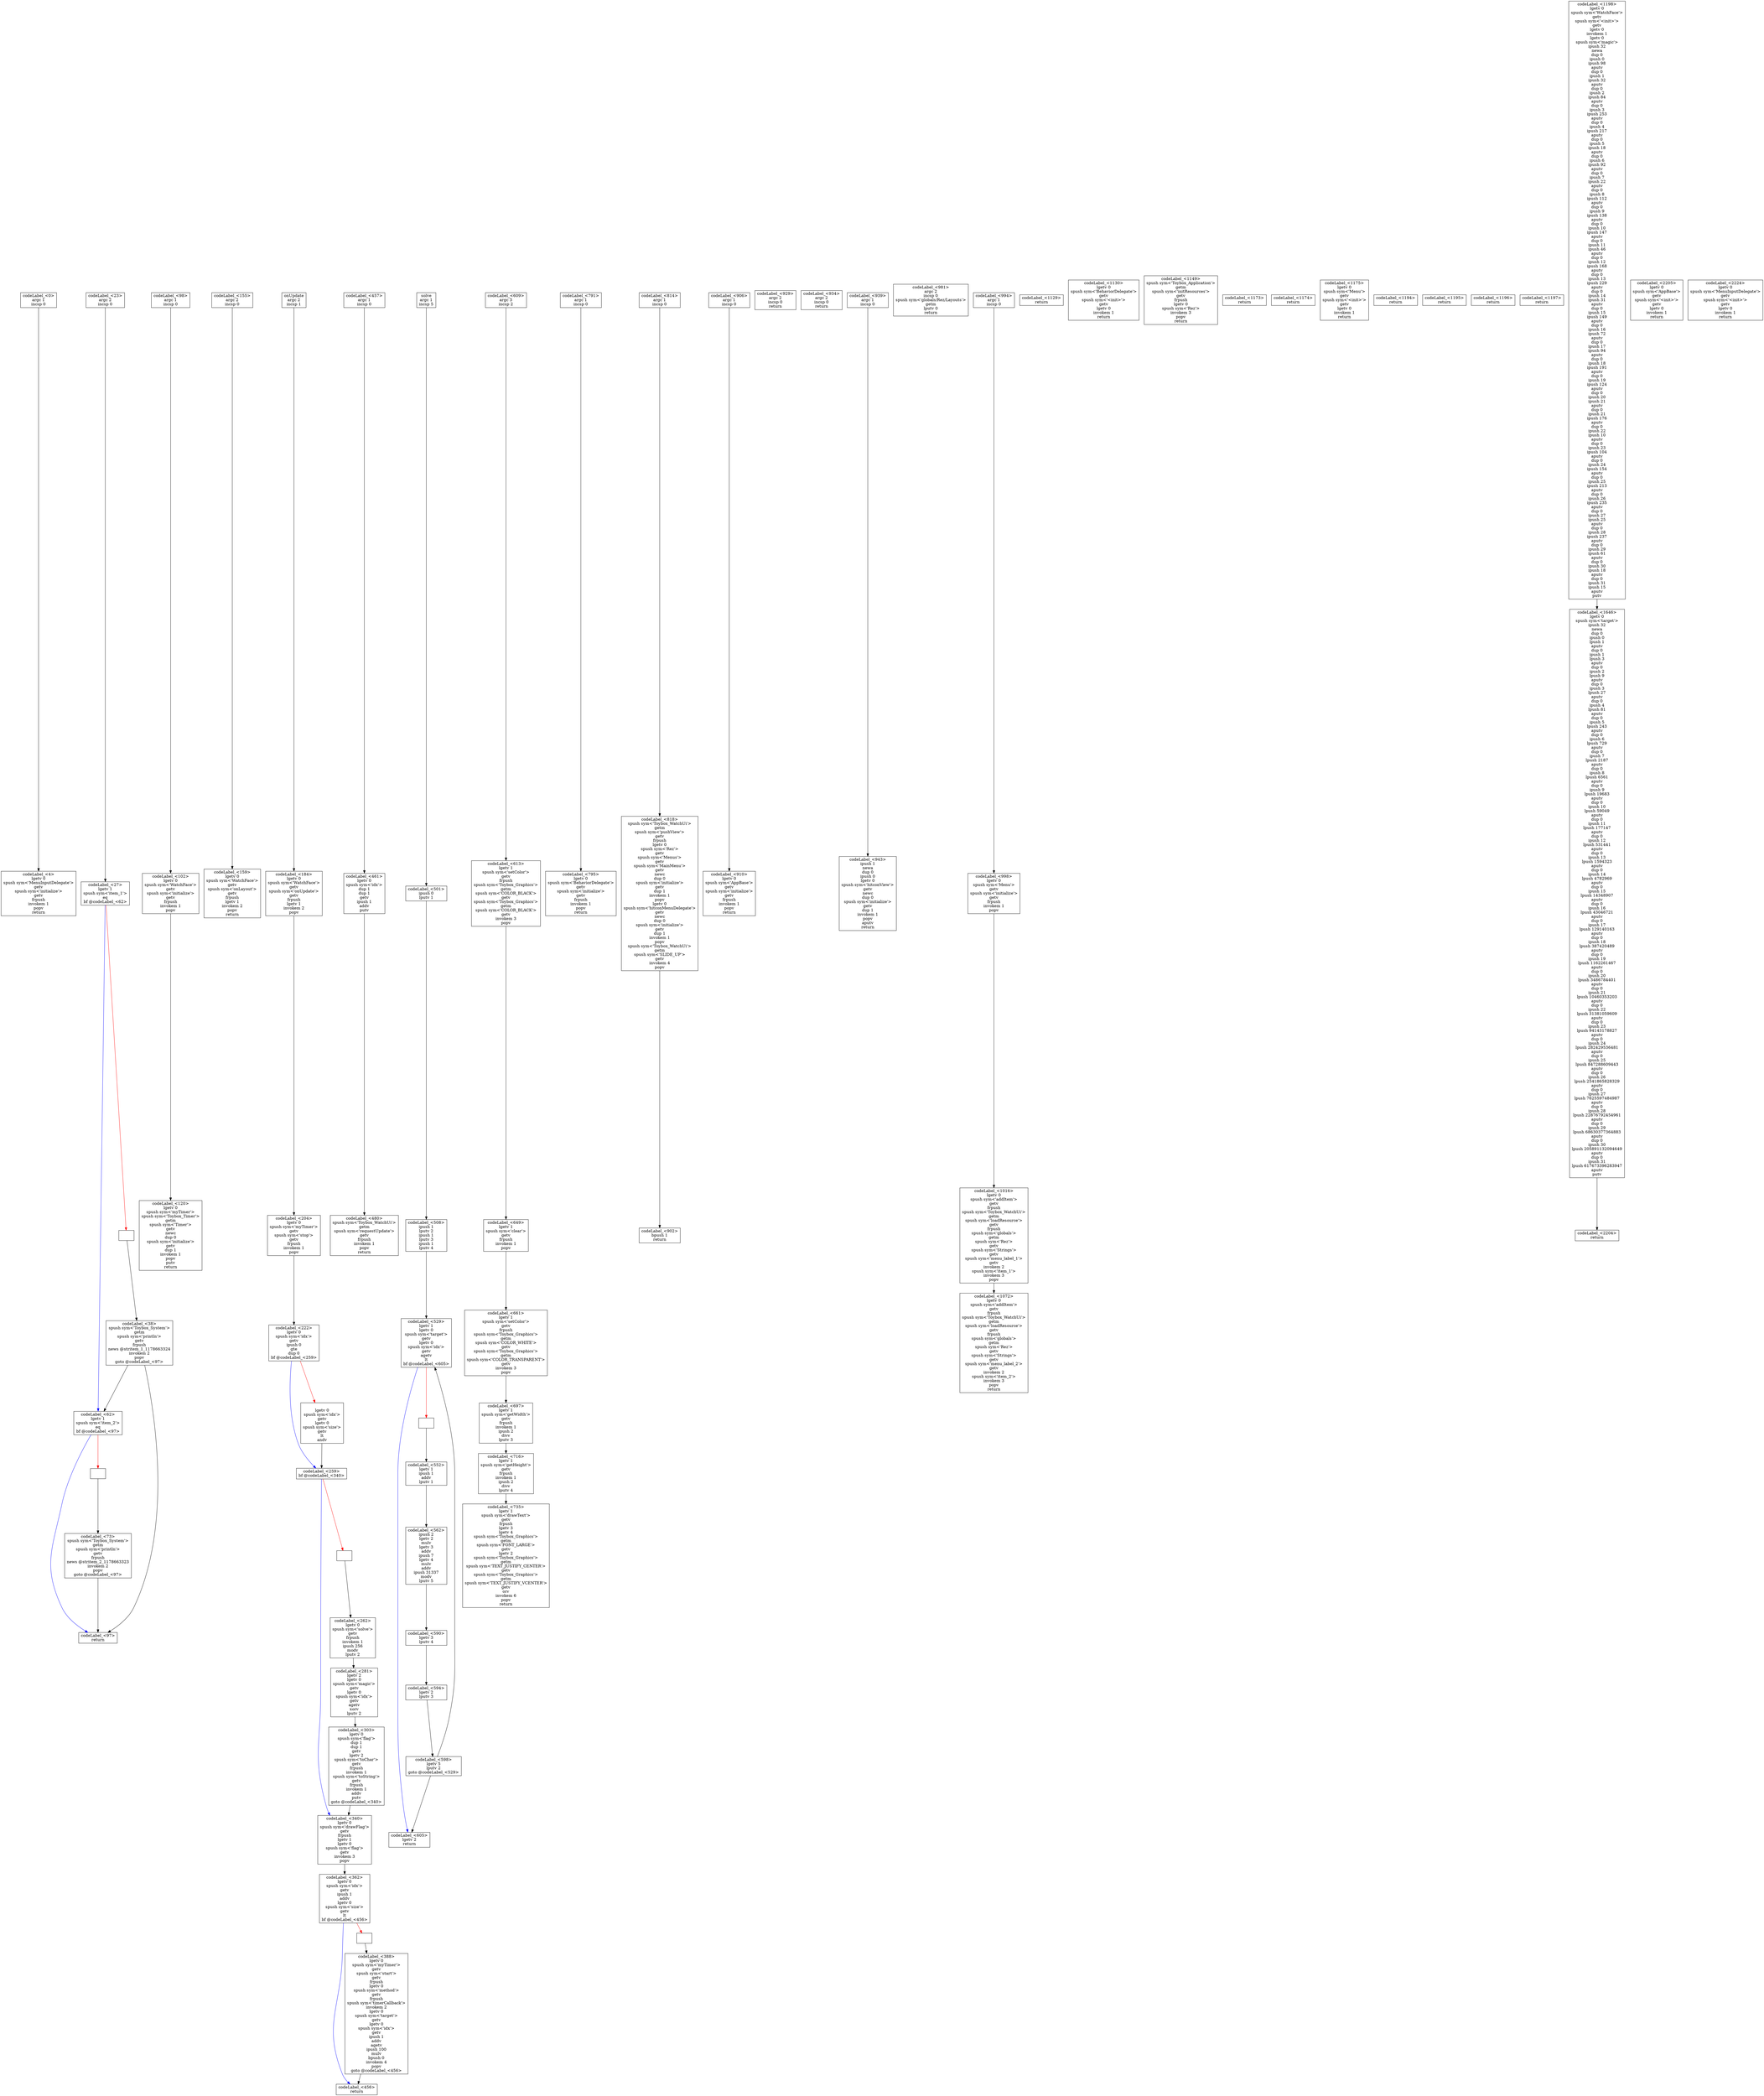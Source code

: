 strict digraph "" {
	node [label="\N"];
	"codeLabel_<0>"	 [id="codeLabel_<0>",
		label="codeLabel_<0>
argc 1
incsp 0",
		shape=box];
	"codeLabel_<4>"	 [id="codeLabel_<4>",
		label="codeLabel_<4>
lgetv 0
spush sym<'MenuInputDelegate'>
getv
spush sym<'initialize'>
getv
frpush
invokem 1
popv
return",
		shape=box];
	"codeLabel_<0>" -> "codeLabel_<4>";
	"codeLabel_<23>"	 [id="codeLabel_<23>",
		label="codeLabel_<23>
argc 2
incsp 0",
		shape=box];
	"codeLabel_<27>"	 [id="codeLabel_<27>",
		label="codeLabel_<27>
lgetv 1
spush sym<'item_1'>
eq
bf @codeLabel_<62>",
		shape=box];
	"codeLabel_<23>" -> "codeLabel_<27>";
	"codeLabel_<62>"	 [id="codeLabel_<62>",
		label="codeLabel_<62>
lgetv 1
spush sym<'item_2'>
eq
bf @codeLabel_<97>",
		shape=box];
	"codeLabel_<27>" -> "codeLabel_<62>"	 [color=blue];
	"dummycodeLabel_<27>"	 [id="dummycodeLabel_<27>",
		label="",
		shape=box];
	"codeLabel_<27>" -> "dummycodeLabel_<27>"	 [color=red];
	"codeLabel_<97>"	 [id="codeLabel_<97>",
		label="codeLabel_<97>
return",
		shape=box];
	"codeLabel_<62>" -> "codeLabel_<97>"	 [color=blue];
	"dummycodeLabel_<62>"	 [id="dummycodeLabel_<62>",
		label="",
		shape=box];
	"codeLabel_<62>" -> "dummycodeLabel_<62>"	 [color=red];
	"codeLabel_<38>"	 [id="codeLabel_<38>",
		label="codeLabel_<38>
spush sym<'Toybox_System'>
getm
spush sym<'println'>
getv
frpush
news @stritem_1_1178663324
invokem 2
popv
goto @\
codeLabel_<97>",
		shape=box];
	"dummycodeLabel_<27>" -> "codeLabel_<38>";
	"codeLabel_<38>" -> "codeLabel_<62>";
	"codeLabel_<38>" -> "codeLabel_<97>"	 [color=black];
	"codeLabel_<73>"	 [id="codeLabel_<73>",
		label="codeLabel_<73>
spush sym<'Toybox_System'>
getm
spush sym<'println'>
getv
frpush
news @stritem_2_1178663323
invokem 2
popv
goto @\
codeLabel_<97>",
		shape=box];
	"dummycodeLabel_<62>" -> "codeLabel_<73>";
	"codeLabel_<73>" -> "codeLabel_<97>"	 [color=black];
	"codeLabel_<98>"	 [id="codeLabel_<98>",
		label="codeLabel_<98>
argc 1
incsp 0",
		shape=box];
	"codeLabel_<102>"	 [id="codeLabel_<102>",
		label="codeLabel_<102>
lgetv 0
spush sym<'WatchFace'>
getv
spush sym<'initialize'>
getv
frpush
invokem 1
popv",
		shape=box];
	"codeLabel_<98>" -> "codeLabel_<102>";
	"codeLabel_<120>"	 [id="codeLabel_<120>",
		label="codeLabel_<120>
lgetv 0
spush sym<'myTimer'>
spush sym<'Toybox_Timer'>
getm
spush sym<'Timer'>
getv
newc
dup 0
spush sym<'initialize'>
\
getv
dup 1
invokem 1
popv
putv
return",
		shape=box];
	"codeLabel_<102>" -> "codeLabel_<120>";
	"codeLabel_<155>"	 [id="codeLabel_<155>",
		label="codeLabel_<155>
argc 2
incsp 0",
		shape=box];
	"codeLabel_<159>"	 [id="codeLabel_<159>",
		label="codeLabel_<159>
lgetv 0
spush sym<'WatchFace'>
getv
spush sym<'onLayout'>
getv
frpush
lgetv 1
invokem 2
popv
return",
		shape=box];
	"codeLabel_<155>" -> "codeLabel_<159>";
	"onUpdate"	 [id="onUpdate",
		label="onUpdate
argc 2
incsp 1",
		shape=box];
	"codeLabel_<184>"	 [id="codeLabel_<184>",
		label="codeLabel_<184>
lgetv 0
spush sym<'WatchFace'>
getv
spush sym<'onUpdate'>
getv
frpush
lgetv 1
invokem 2
popv",
		shape=box];
	"onUpdate" -> "codeLabel_<184>";
	"codeLabel_<204>"	 [id="codeLabel_<204>",
		label="codeLabel_<204>
lgetv 0
spush sym<'myTimer'>
getv
spush sym<'stop'>
getv
frpush
invokem 1
popv",
		shape=box];
	"codeLabel_<184>" -> "codeLabel_<204>";
	"codeLabel_<222>"	 [id="codeLabel_<222>",
		label="codeLabel_<222>
lgetv 0
spush sym<'idx'>
getv
ipush 0
gte
dup 0
bf @codeLabel_<259>",
		shape=box];
	"codeLabel_<204>" -> "codeLabel_<222>";
	"codeLabel_<259>"	 [id="codeLabel_<259>",
		label="codeLabel_<259>
bf @codeLabel_<340>",
		shape=box];
	"codeLabel_<222>" -> "codeLabel_<259>"	 [color=blue];
	"dummycodeLabel_<222>"	 [id="dummycodeLabel_<222>",
		label="
lgetv 0
spush sym<'idx'>
getv
lgetv 0
spush sym<'size'>
getv
lt
andv",
		shape=box];
	"codeLabel_<222>" -> "dummycodeLabel_<222>"	 [color=red];
	"codeLabel_<340>"	 [id="codeLabel_<340>",
		label="codeLabel_<340>
lgetv 0
spush sym<'drawFlag'>
getv
frpush
lgetv 1
lgetv 0
spush sym<'flag'>
getv
invokem 3
popv",
		shape=box];
	"codeLabel_<259>" -> "codeLabel_<340>"	 [color=blue];
	"dummycodeLabel_<259>"	 [id="dummycodeLabel_<259>",
		label="",
		shape=box];
	"codeLabel_<259>" -> "dummycodeLabel_<259>"	 [color=red];
	"dummycodeLabel_<222>" -> "codeLabel_<259>";
	"codeLabel_<362>"	 [id="codeLabel_<362>",
		label="codeLabel_<362>
lgetv 0
spush sym<'idx'>
getv
ipush 1
addv
lgetv 0
spush sym<'size'>
getv
lt
bf @codeLabel_<456>",
		shape=box];
	"codeLabel_<340>" -> "codeLabel_<362>";
	"codeLabel_<262>"	 [id="codeLabel_<262>",
		label="codeLabel_<262>
lgetv 0
spush sym<'solve'>
getv
frpush
invokem 1
ipush 256
modv
lputv 2",
		shape=box];
	"dummycodeLabel_<259>" -> "codeLabel_<262>";
	"codeLabel_<281>"	 [id="codeLabel_<281>",
		label="codeLabel_<281>
lgetv 2
lgetv 0
spush sym<'magic'>
getv
lgetv 0
spush sym<'idx'>
getv
agetv
xorv
lputv 2",
		shape=box];
	"codeLabel_<262>" -> "codeLabel_<281>";
	"codeLabel_<303>"	 [id="codeLabel_<303>",
		label="codeLabel_<303>
lgetv 0
spush sym<'flag'>
dup 1
dup 1
getv
lgetv 2
spush sym<'toChar'>
getv
frpush
invokem 1
spush sym<'toString'>
\
getv
frpush
invokem 1
addv
putv
goto @codeLabel_<340>",
		shape=box];
	"codeLabel_<281>" -> "codeLabel_<303>";
	"codeLabel_<303>" -> "codeLabel_<340>"	 [color=black];
	"codeLabel_<456>"	 [id="codeLabel_<456>",
		label="codeLabel_<456>
return",
		shape=box];
	"codeLabel_<362>" -> "codeLabel_<456>"	 [color=blue];
	"dummycodeLabel_<362>"	 [id="dummycodeLabel_<362>",
		label="",
		shape=box];
	"codeLabel_<362>" -> "dummycodeLabel_<362>"	 [color=red];
	"codeLabel_<388>"	 [id="codeLabel_<388>",
		label="codeLabel_<388>
lgetv 0
spush sym<'myTimer'>
getv
spush sym<'start'>
getv
frpush
lgetv 0
spush sym<'method'>
getv
frpush
spush sym<'\
timerCallback'>
invokem 2
lgetv 0
spush sym<'target'>
getv
lgetv 0
spush sym<'idx'>
getv
ipush 1
addv
agetv
ipush 100
mulv
bpush \
0
invokem 4
popv
goto @codeLabel_<456>",
		shape=box];
	"dummycodeLabel_<362>" -> "codeLabel_<388>";
	"codeLabel_<388>" -> "codeLabel_<456>"	 [color=black];
	"codeLabel_<457>"	 [id="codeLabel_<457>",
		label="codeLabel_<457>
argc 1
incsp 0",
		shape=box];
	"codeLabel_<461>"	 [id="codeLabel_<461>",
		label="codeLabel_<461>
lgetv 0
spush sym<'idx'>
dup 1
dup 1
getv
ipush 1
addv
putv",
		shape=box];
	"codeLabel_<457>" -> "codeLabel_<461>";
	"codeLabel_<480>"	 [id="codeLabel_<480>",
		label="codeLabel_<480>
spush sym<'Toybox_WatchUi'>
getm
spush sym<'requestUpdate'>
getv
frpush
invokem 1
popv
return",
		shape=box];
	"codeLabel_<461>" -> "codeLabel_<480>";
	"solve"	 [id="solve",
		label="solve
argc 1
incsp 5",
		shape=box];
	"codeLabel_<501>"	 [id="codeLabel_<501>",
		label="codeLabel_<501>
ipush 0
lputv 1",
		shape=box];
	"solve" -> "codeLabel_<501>";
	"codeLabel_<508>"	 [id="codeLabel_<508>",
		label="codeLabel_<508>
ipush 1
lputv 2
ipush 1
lputv 3
ipush 1
lputv 4",
		shape=box];
	"codeLabel_<501>" -> "codeLabel_<508>";
	"codeLabel_<529>"	 [id="codeLabel_<529>",
		label="codeLabel_<529>
lgetv 1
lgetv 0
spush sym<'target'>
getv
lgetv 0
spush sym<'idx'>
getv
agetv
lt
bf @codeLabel_<605>",
		shape=box];
	"codeLabel_<508>" -> "codeLabel_<529>";
	"codeLabel_<605>"	 [id="codeLabel_<605>",
		label="codeLabel_<605>
lgetv 2
return",
		shape=box];
	"codeLabel_<529>" -> "codeLabel_<605>"	 [color=blue];
	"dummycodeLabel_<529>"	 [id="dummycodeLabel_<529>",
		label="",
		shape=box];
	"codeLabel_<529>" -> "dummycodeLabel_<529>"	 [color=red];
	"codeLabel_<552>"	 [id="codeLabel_<552>",
		label="codeLabel_<552>
lgetv 1
ipush 1
addv
lputv 1",
		shape=box];
	"dummycodeLabel_<529>" -> "codeLabel_<552>";
	"codeLabel_<562>"	 [id="codeLabel_<562>",
		label="codeLabel_<562>
ipush 2
lgetv 2
mulv
lgetv 3
addv
ipush 7
lgetv 4
mulv
addv
ipush 31337
modv
lputv 5",
		shape=box];
	"codeLabel_<552>" -> "codeLabel_<562>";
	"codeLabel_<590>"	 [id="codeLabel_<590>",
		label="codeLabel_<590>
lgetv 3
lputv 4",
		shape=box];
	"codeLabel_<562>" -> "codeLabel_<590>";
	"codeLabel_<594>"	 [id="codeLabel_<594>",
		label="codeLabel_<594>
lgetv 2
lputv 3",
		shape=box];
	"codeLabel_<590>" -> "codeLabel_<594>";
	"codeLabel_<598>"	 [id="codeLabel_<598>",
		label="codeLabel_<598>
lgetv 5
lputv 2
goto @codeLabel_<529>",
		shape=box];
	"codeLabel_<594>" -> "codeLabel_<598>";
	"codeLabel_<598>" -> "codeLabel_<529>"	 [color=black];
	"codeLabel_<598>" -> "codeLabel_<605>";
	"codeLabel_<609>"	 [id="codeLabel_<609>",
		label="codeLabel_<609>
argc 3
incsp 2",
		shape=box];
	"codeLabel_<613>"	 [id="codeLabel_<613>",
		label="codeLabel_<613>
lgetv 1
spush sym<'setColor'>
getv
frpush
spush sym<'Toybox_Graphics'>
getm
spush sym<'COLOR_BLACK'>
getv
spush \
sym<'Toybox_Graphics'>
getm
spush sym<'COLOR_BLACK'>
getv
invokem 3
popv",
		shape=box];
	"codeLabel_<609>" -> "codeLabel_<613>";
	"codeLabel_<649>"	 [id="codeLabel_<649>",
		label="codeLabel_<649>
lgetv 1
spush sym<'clear'>
getv
frpush
invokem 1
popv",
		shape=box];
	"codeLabel_<613>" -> "codeLabel_<649>";
	"codeLabel_<661>"	 [id="codeLabel_<661>",
		label="codeLabel_<661>
lgetv 1
spush sym<'setColor'>
getv
frpush
spush sym<'Toybox_Graphics'>
getm
spush sym<'COLOR_WHITE'>
getv
spush \
sym<'Toybox_Graphics'>
getm
spush sym<'COLOR_TRANSPARENT'>
getv
invokem 3
popv",
		shape=box];
	"codeLabel_<649>" -> "codeLabel_<661>";
	"codeLabel_<697>"	 [id="codeLabel_<697>",
		label="codeLabel_<697>
lgetv 1
spush sym<'getWidth'>
getv
frpush
invokem 1
ipush 2
divv
lputv 3",
		shape=box];
	"codeLabel_<661>" -> "codeLabel_<697>";
	"codeLabel_<716>"	 [id="codeLabel_<716>",
		label="codeLabel_<716>
lgetv 1
spush sym<'getHeight'>
getv
frpush
invokem 1
ipush 2
divv
lputv 4",
		shape=box];
	"codeLabel_<697>" -> "codeLabel_<716>";
	"codeLabel_<735>"	 [id="codeLabel_<735>",
		label="codeLabel_<735>
lgetv 1
spush sym<'drawText'>
getv
frpush
lgetv 3
lgetv 4
spush sym<'Toybox_Graphics'>
getm
spush sym<'FONT_LARGE'>
\
getv
lgetv 2
spush sym<'Toybox_Graphics'>
getm
spush sym<'TEXT_JUSTIFY_CENTER'>
getv
spush sym<'Toybox_Graphics'>
getm
spush sym<'\
TEXT_JUSTIFY_VCENTER'>
getv
orv
invokem 6
popv
return",
		shape=box];
	"codeLabel_<716>" -> "codeLabel_<735>";
	"codeLabel_<791>"	 [id="codeLabel_<791>",
		label="codeLabel_<791>
argc 1
incsp 0",
		shape=box];
	"codeLabel_<795>"	 [id="codeLabel_<795>",
		label="codeLabel_<795>
lgetv 0
spush sym<'BehaviorDelegate'>
getv
spush sym<'initialize'>
getv
frpush
invokem 1
popv
return",
		shape=box];
	"codeLabel_<791>" -> "codeLabel_<795>";
	"codeLabel_<814>"	 [id="codeLabel_<814>",
		label="codeLabel_<814>
argc 1
incsp 0",
		shape=box];
	"codeLabel_<818>"	 [id="codeLabel_<818>",
		label="codeLabel_<818>
spush sym<'Toybox_WatchUi'>
getm
spush sym<'pushView'>
getv
frpush
lgetv 0
spush sym<'Rez'>
getv
spush sym<'Menus'>
\
getv
spush sym<'MainMenu'>
getv
newc
dup 0
spush sym<'initialize'>
getv
dup 1
invokem 1
popv
lgetv 0
spush sym<'hitconMenuDelegate'>
\
getv
newc
dup 0
spush sym<'initialize'>
getv
dup 1
invokem 1
popv
spush sym<'Toybox_WatchUi'>
getm
spush sym<'SLIDE_UP'>
getv
invokem \
4
popv",
		shape=box];
	"codeLabel_<814>" -> "codeLabel_<818>";
	"codeLabel_<902>"	 [id="codeLabel_<902>",
		label="codeLabel_<902>
bpush 1
return",
		shape=box];
	"codeLabel_<818>" -> "codeLabel_<902>";
	"codeLabel_<906>"	 [id="codeLabel_<906>",
		label="codeLabel_<906>
argc 1
incsp 0",
		shape=box];
	"codeLabel_<910>"	 [id="codeLabel_<910>",
		label="codeLabel_<910>
lgetv 0
spush sym<'AppBase'>
getv
spush sym<'initialize'>
getv
frpush
invokem 1
popv
return",
		shape=box];
	"codeLabel_<906>" -> "codeLabel_<910>";
	"codeLabel_<929>"	 [id="codeLabel_<929>",
		label="codeLabel_<929>
argc 2
incsp 0
return",
		shape=box];
	"codeLabel_<934>"	 [id="codeLabel_<934>",
		label="codeLabel_<934>
argc 2
incsp 0
return",
		shape=box];
	"codeLabel_<939>"	 [id="codeLabel_<939>",
		label="codeLabel_<939>
argc 1
incsp 0",
		shape=box];
	"codeLabel_<943>"	 [id="codeLabel_<943>",
		label="codeLabel_<943>
ipush 1
newa
dup 0
ipush 0
lgetv 0
spush sym<'hitconView'>
getv
newc
dup 0
spush sym<'initialize'>
getv
dup 1
invokem \
1
popv
aputv
return",
		shape=box];
	"codeLabel_<939>" -> "codeLabel_<943>";
	"codeLabel_<981>"	 [id="codeLabel_<981>",
		label="codeLabel_<981>
argc 2
incsp 0
spush sym<'globals/Rez/Layouts'>
getm
lputv 0
return",
		shape=box];
	"codeLabel_<994>"	 [id="codeLabel_<994>",
		label="codeLabel_<994>
argc 1
incsp 0",
		shape=box];
	"codeLabel_<998>"	 [id="codeLabel_<998>",
		label="codeLabel_<998>
lgetv 0
spush sym<'Menu'>
getv
spush sym<'initialize'>
getv
frpush
invokem 1
popv",
		shape=box];
	"codeLabel_<994>" -> "codeLabel_<998>";
	"codeLabel_<1016>"	 [id="codeLabel_<1016>",
		label="codeLabel_<1016>
lgetv 0
spush sym<'addItem'>
getv
frpush
spush sym<'Toybox_WatchUi'>
getm
spush sym<'loadResource'>
getv
frpush
\
spush sym<'globals'>
getm
spush sym<'Rez'>
getv
spush sym<'Strings'>
getv
spush sym<'menu_label_1'>
getv
invokem 2
spush sym<'item_\
1'>
invokem 3
popv",
		shape=box];
	"codeLabel_<998>" -> "codeLabel_<1016>";
	"codeLabel_<1072>"	 [id="codeLabel_<1072>",
		label="codeLabel_<1072>
lgetv 0
spush sym<'addItem'>
getv
frpush
spush sym<'Toybox_WatchUi'>
getm
spush sym<'loadResource'>
getv
frpush
\
spush sym<'globals'>
getm
spush sym<'Rez'>
getv
spush sym<'Strings'>
getv
spush sym<'menu_label_2'>
getv
invokem 2
spush sym<'item_\
2'>
invokem 3
popv
return",
		shape=box];
	"codeLabel_<1016>" -> "codeLabel_<1072>";
	"codeLabel_<1129>"	 [id="codeLabel_<1129>",
		label="codeLabel_<1129>
return",
		shape=box];
	"codeLabel_<1130>"	 [id="codeLabel_<1130>",
		label="codeLabel_<1130>
lgetv 0
spush sym<'BehaviorDelegate'>
getv
spush sym<'<init>'>
getv
lgetv 0
invokem 1
return",
		shape=box];
	"codeLabel_<1149>"	 [id="codeLabel_<1149>",
		label="codeLabel_<1149>
spush sym<'Toybox_Application'>
getm
spush sym<'initResources'>
getv
frpush
lgetv 0
spush sym<'Rez'>
invokem 3
\
popv
return",
		shape=box];
	"codeLabel_<1173>"	 [id="codeLabel_<1173>",
		label="codeLabel_<1173>
return",
		shape=box];
	"codeLabel_<1174>"	 [id="codeLabel_<1174>",
		label="codeLabel_<1174>
return",
		shape=box];
	"codeLabel_<1175>"	 [id="codeLabel_<1175>",
		label="codeLabel_<1175>
lgetv 0
spush sym<'Menu'>
getv
spush sym<'<init>'>
getv
lgetv 0
invokem 1
return",
		shape=box];
	"codeLabel_<1194>"	 [id="codeLabel_<1194>",
		label="codeLabel_<1194>
return",
		shape=box];
	"codeLabel_<1195>"	 [id="codeLabel_<1195>",
		label="codeLabel_<1195>
return",
		shape=box];
	"codeLabel_<1196>"	 [id="codeLabel_<1196>",
		label="codeLabel_<1196>
return",
		shape=box];
	"codeLabel_<1197>"	 [id="codeLabel_<1197>",
		label="codeLabel_<1197>
return",
		shape=box];
	"codeLabel_<1198>"	 [id="codeLabel_<1198>",
		label="codeLabel_<1198>
lgetv 0
spush sym<'WatchFace'>
getv
spush sym<'<init>'>
getv
lgetv 0
invokem 1
lgetv 0
spush sym<'magic'>
ipush \
32
newa
dup 0
ipush 0
ipush 98
aputv
dup 0
ipush 1
ipush 32
aputv
dup 0
ipush 2
ipush 84
aputv
dup 0
ipush 3
ipush 253
aputv
dup \
0
ipush 4
ipush 217
aputv
dup 0
ipush 5
ipush 18
aputv
dup 0
ipush 6
ipush 92
aputv
dup 0
ipush 7
ipush 22
aputv
dup 0
ipush 8
ipush \
112
aputv
dup 0
ipush 9
ipush 138
aputv
dup 0
ipush 10
ipush 147
aputv
dup 0
ipush 11
ipush 46
aputv
dup 0
ipush 12
ipush 168
aputv
\
dup 0
ipush 13
ipush 229
aputv
dup 0
ipush 14
ipush 31
aputv
dup 0
ipush 15
ipush 149
aputv
dup 0
ipush 16
ipush 72
aputv
dup 0
\
ipush 17
ipush 94
aputv
dup 0
ipush 18
ipush 191
aputv
dup 0
ipush 19
ipush 124
aputv
dup 0
ipush 20
ipush 21
aputv
dup 0
ipush \
21
ipush 176
aputv
dup 0
ipush 22
ipush 10
aputv
dup 0
ipush 23
ipush 104
aputv
dup 0
ipush 24
ipush 154
aputv
dup 0
ipush 25
ipush \
213
aputv
dup 0
ipush 26
ipush 235
aputv
dup 0
ipush 27
ipush 25
aputv
dup 0
ipush 28
ipush 237
aputv
dup 0
ipush 29
ipush 61
aputv
\
dup 0
ipush 30
ipush 18
aputv
dup 0
ipush 31
ipush 15
aputv
putv",
		shape=box];
	"codeLabel_<1646>"	 [id="codeLabel_<1646>",
		label="codeLabel_<1646>
lgetv 0
spush sym<'target'>
ipush 32
newa
dup 0
ipush 0
lpush 1
aputv
dup 0
ipush 1
lpush 3
aputv
dup 0
ipush 2
\
lpush 9
aputv
dup 0
ipush 3
lpush 27
aputv
dup 0
ipush 4
lpush 81
aputv
dup 0
ipush 5
lpush 243
aputv
dup 0
ipush 6
lpush 729
aputv
\
dup 0
ipush 7
lpush 2187
aputv
dup 0
ipush 8
lpush 6561
aputv
dup 0
ipush 9
lpush 19683
aputv
dup 0
ipush 10
lpush 59049
aputv
dup \
0
ipush 11
lpush 177147
aputv
dup 0
ipush 12
lpush 531441
aputv
dup 0
ipush 13
lpush 1594323
aputv
dup 0
ipush 14
lpush 4782969
\
aputv
dup 0
ipush 15
lpush 14348907
aputv
dup 0
ipush 16
lpush 43046721
aputv
dup 0
ipush 17
lpush 129140163
aputv
dup 0
ipush 18
\
lpush 387420489
aputv
dup 0
ipush 19
lpush 1162261467
aputv
dup 0
ipush 20
lpush 3486784401
aputv
dup 0
ipush 21
lpush 10460353203
\
aputv
dup 0
ipush 22
lpush 31381059609
aputv
dup 0
ipush 23
lpush 94143178827
aputv
dup 0
ipush 24
lpush 282429536481
aputv
dup \
0
ipush 25
lpush 847288609443
aputv
dup 0
ipush 26
lpush 2541865828329
aputv
dup 0
ipush 27
lpush 7625597484987
aputv
dup 0
ipush \
28
lpush 22876792454961
aputv
dup 0
ipush 29
lpush 68630377364883
aputv
dup 0
ipush 30
lpush 205891132094649
aputv
dup 0
ipush 31
\
lpush 617673396283947
aputv
putv",
		shape=box];
	"codeLabel_<1198>" -> "codeLabel_<1646>";
	"codeLabel_<2204>"	 [id="codeLabel_<2204>",
		label="codeLabel_<2204>
return",
		shape=box];
	"codeLabel_<1646>" -> "codeLabel_<2204>";
	"codeLabel_<2205>"	 [id="codeLabel_<2205>",
		label="codeLabel_<2205>
lgetv 0
spush sym<'AppBase'>
getv
spush sym<'<init>'>
getv
lgetv 0
invokem 1
return",
		shape=box];
	"codeLabel_<2224>"	 [id="codeLabel_<2224>",
		label="codeLabel_<2224>
lgetv 0
spush sym<'MenuInputDelegate'>
getv
spush sym<'<init>'>
getv
lgetv 0
invokem 1
return",
		shape=box];
}

